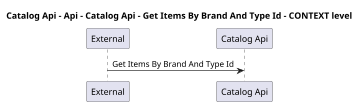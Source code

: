 @startuml
skinparam dpi 60

title Catalog Api - Api - Catalog Api - Get Items By Brand And Type Id - CONTEXT level

participant "External" as C4InterFlow.SoftwareSystems.ExternalSystem
participant "Catalog Api" as dotnet.eShop.Architecture.SoftwareSystems.CatalogApi

C4InterFlow.SoftwareSystems.ExternalSystem -> dotnet.eShop.Architecture.SoftwareSystems.CatalogApi : Get Items By Brand And Type Id


@enduml
